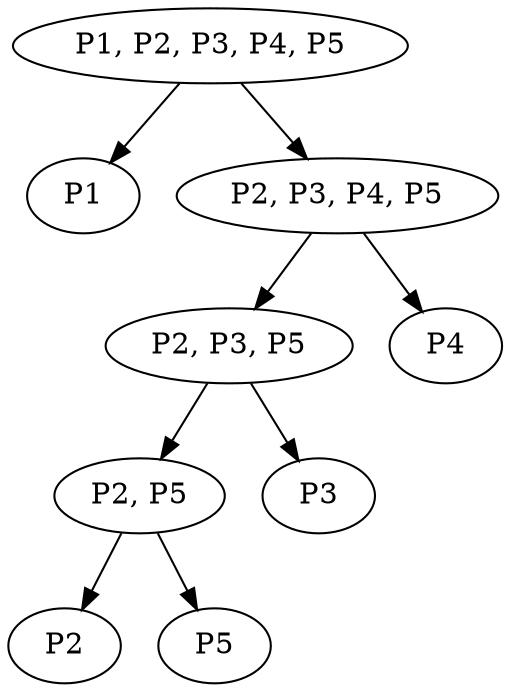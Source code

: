 digraph {
0 [label="P1, P2, P3, P4, P5"]
0 -> 1
1 [label="P1"]
0 -> 2
2 [label="P2, P3, P4, P5"]
2 -> 3
3 [label="P2, P3, P5"]
3 -> 4
4 [label="P2, P5"]
4 -> 5
5 [label="P2"]
4 -> 6
6 [label="P5"]
3 -> 7
7 [label="P3"]
2 -> 8
8 [label="P4"]
}